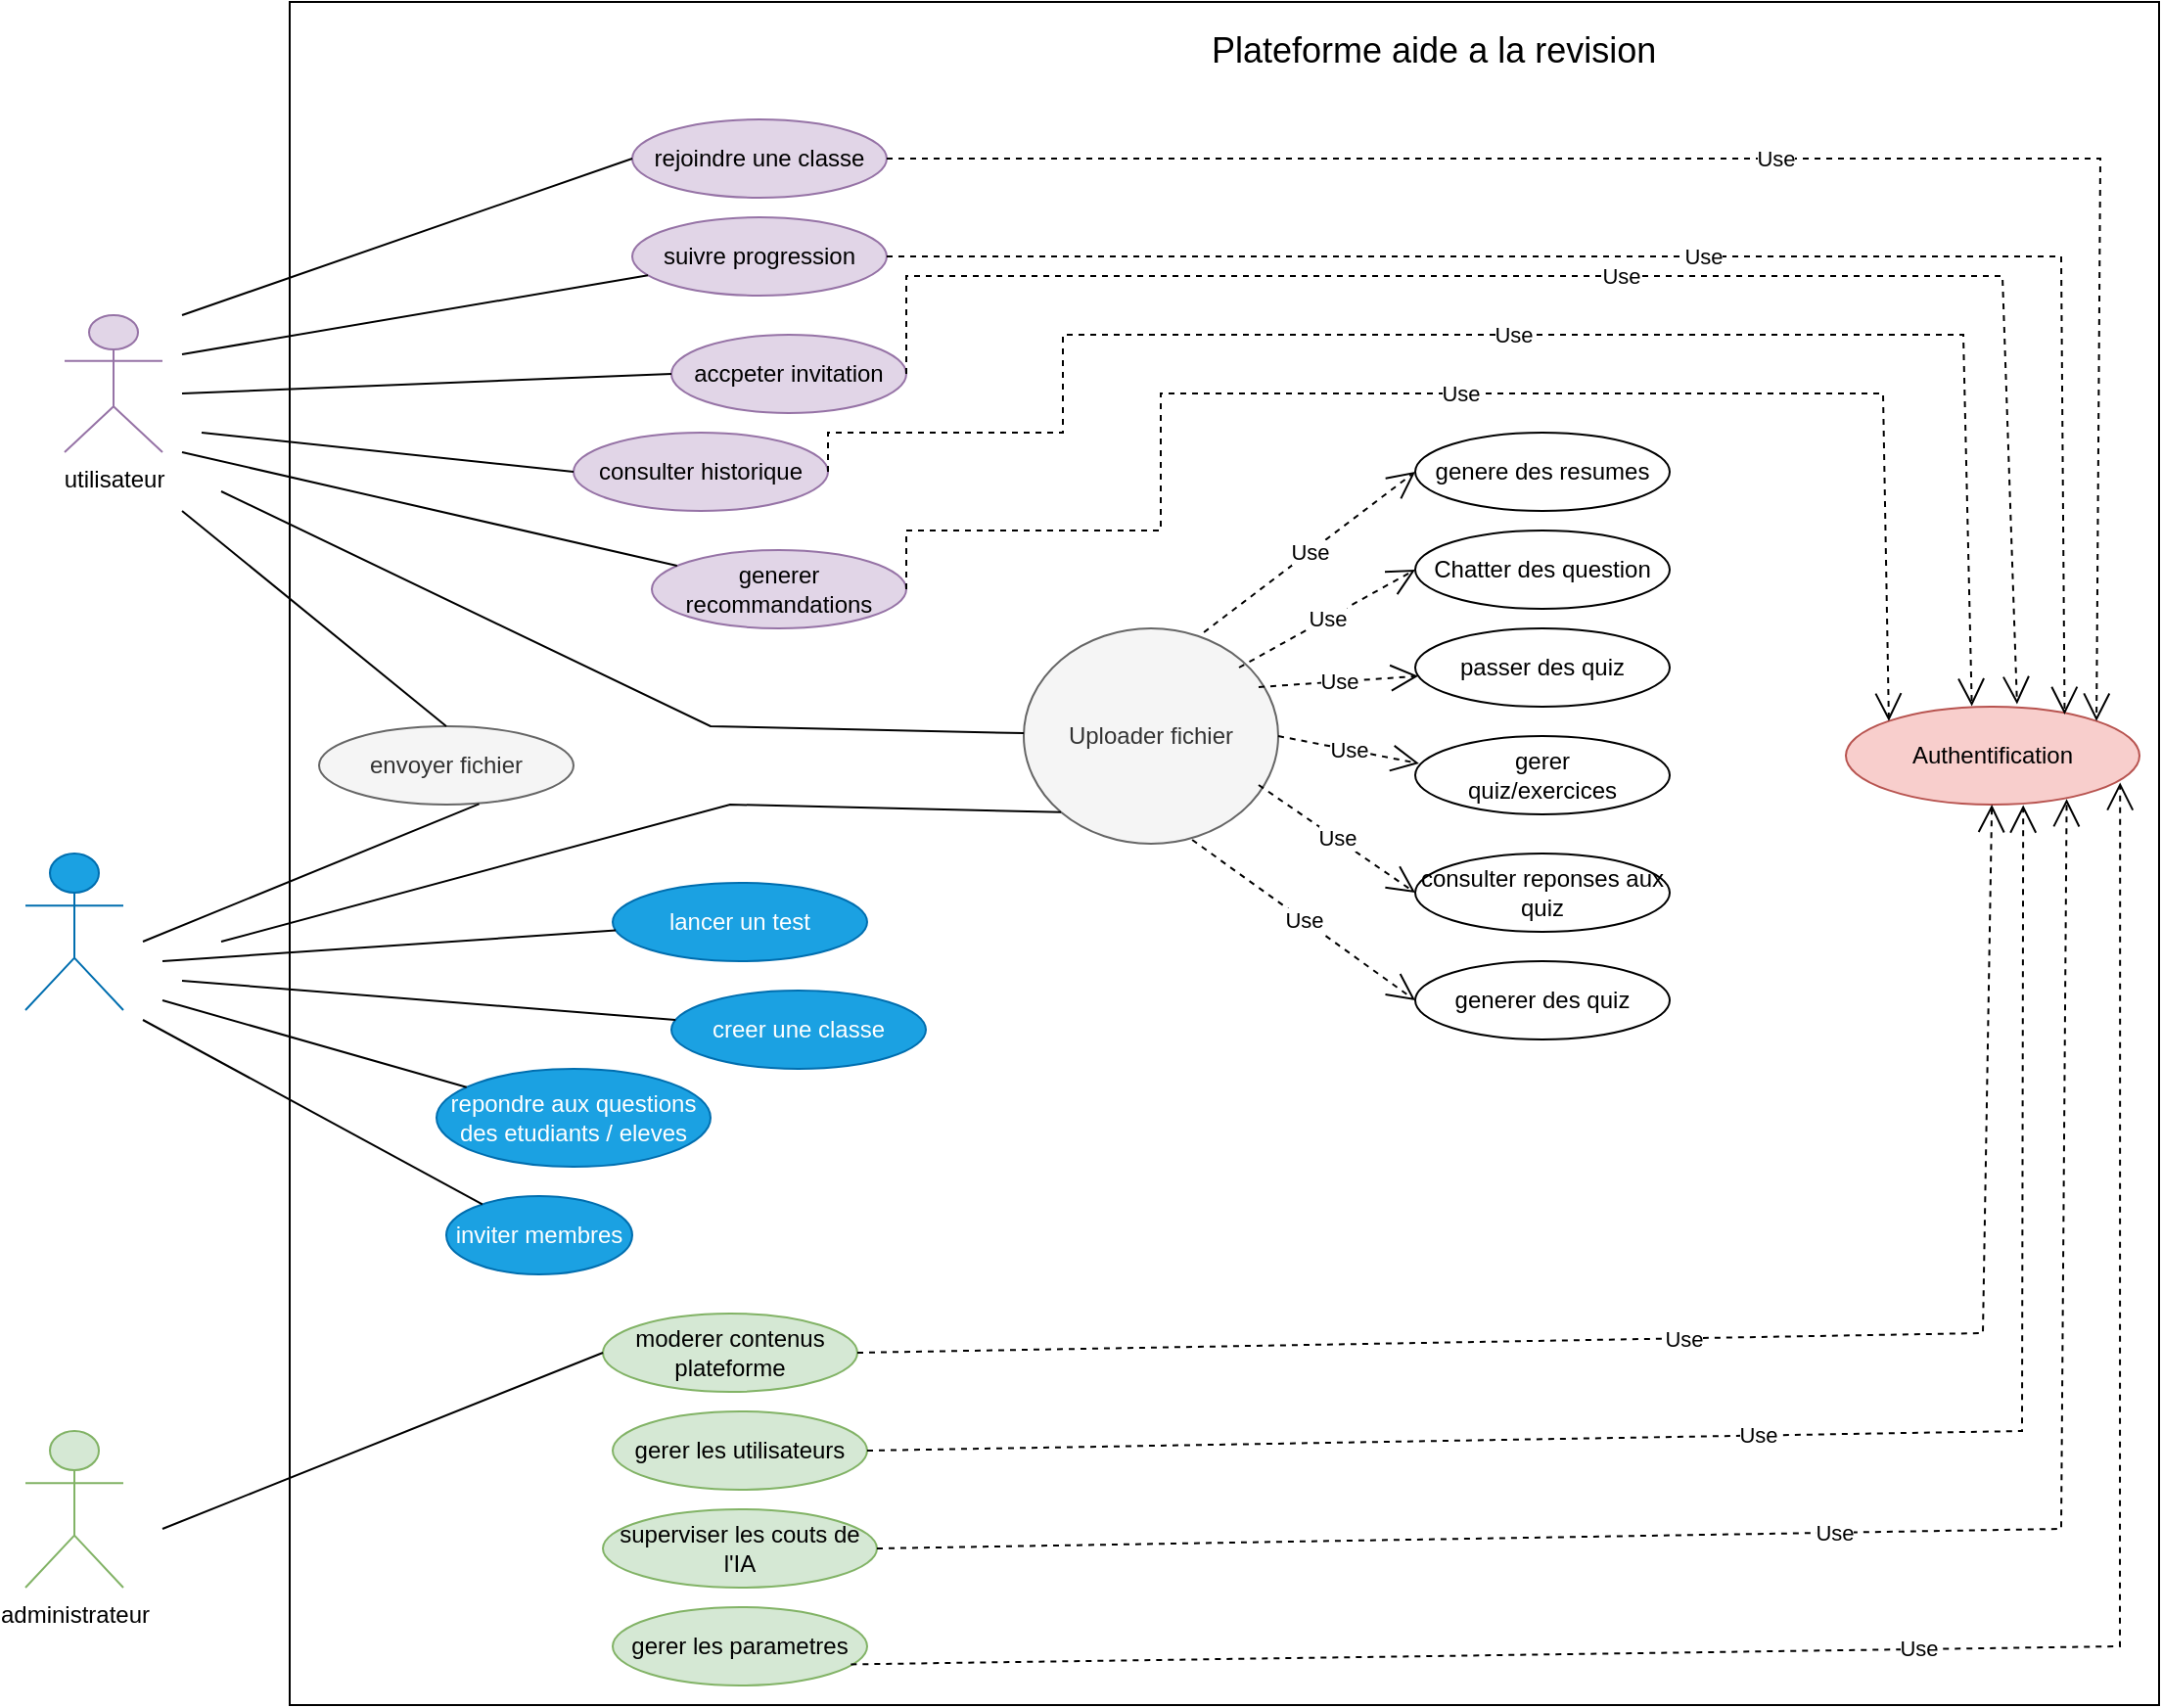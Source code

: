 <mxfile version="20.8.16" type="device" pages="6"><diagram name="DCU Global" id="5hFLlb7eQrP70SNBF3_9"><mxGraphModel dx="1698" dy="1632" grid="1" gridSize="10" guides="1" tooltips="1" connect="1" arrows="1" fold="1" page="1" pageScale="1" pageWidth="1100" pageHeight="850" math="0" shadow="0"><root><mxCell id="0"/><mxCell id="1" parent="0"/><mxCell id="aoXIZtY6_of7RpVod3XN-1" value="utilisateur&lt;br&gt;" style="shape=umlActor;verticalLabelPosition=bottom;verticalAlign=top;html=1;fillColor=#e1d5e7;strokeColor=#9673a6;" parent="1" vertex="1"><mxGeometry x="70" y="-10" width="50" height="70" as="geometry"/></mxCell><mxCell id="aoXIZtY6_of7RpVod3XN-2" value="enseignant&lt;br&gt;" style="shape=umlActor;verticalLabelPosition=bottom;verticalAlign=top;html=1;fillColor=#1ba1e2;fontColor=#ffffff;strokeColor=#006EAF;" parent="1" vertex="1"><mxGeometry x="50" y="265" width="50" height="80" as="geometry"/></mxCell><mxCell id="aoXIZtY6_of7RpVod3XN-4" value="administrateur&lt;br&gt;" style="shape=umlActor;verticalLabelPosition=bottom;verticalAlign=top;html=1;fillColor=#d5e8d4;strokeColor=#82b366;" parent="1" vertex="1"><mxGeometry x="50" y="560" width="50" height="80" as="geometry"/></mxCell><mxCell id="aoXIZtY6_of7RpVod3XN-8" value="" style="rounded=0;whiteSpace=wrap;html=1;" parent="1" vertex="1"><mxGeometry x="185" y="-170" width="955" height="870" as="geometry"/></mxCell><mxCell id="CQk0CT1PNIphbWWuWPBl-5" value="Uploader fichier" style="ellipse;whiteSpace=wrap;html=1;fillColor=#f5f5f5;fontColor=#333333;strokeColor=#666666;" parent="1" vertex="1"><mxGeometry x="560" y="150" width="130" height="110" as="geometry"/></mxCell><mxCell id="CQk0CT1PNIphbWWuWPBl-6" value="Chatter des question" style="ellipse;whiteSpace=wrap;html=1;" parent="1" vertex="1"><mxGeometry x="760" y="100" width="130" height="40" as="geometry"/></mxCell><mxCell id="CQk0CT1PNIphbWWuWPBl-7" value="generer des quiz" style="ellipse;whiteSpace=wrap;html=1;" parent="1" vertex="1"><mxGeometry x="760" y="320" width="130" height="40" as="geometry"/></mxCell><mxCell id="CQk0CT1PNIphbWWuWPBl-8" value="genere des resumes" style="ellipse;whiteSpace=wrap;html=1;" parent="1" vertex="1"><mxGeometry x="760" y="50" width="130" height="40" as="geometry"/></mxCell><mxCell id="CQk0CT1PNIphbWWuWPBl-11" value="consulter reponses aux quiz" style="ellipse;whiteSpace=wrap;html=1;" parent="1" vertex="1"><mxGeometry x="760" y="265" width="130" height="40" as="geometry"/></mxCell><mxCell id="CQk0CT1PNIphbWWuWPBl-12" value="passer des quiz" style="ellipse;whiteSpace=wrap;html=1;" parent="1" vertex="1"><mxGeometry x="760" y="150" width="130" height="40" as="geometry"/></mxCell><mxCell id="CQk0CT1PNIphbWWuWPBl-16" value="consulter historique" style="ellipse;whiteSpace=wrap;html=1;fillColor=#e1d5e7;strokeColor=#9673a6;" parent="1" vertex="1"><mxGeometry x="330" y="50" width="130" height="40" as="geometry"/></mxCell><mxCell id="CQk0CT1PNIphbWWuWPBl-17" value="accpeter invitation" style="ellipse;whiteSpace=wrap;html=1;fillColor=#e1d5e7;strokeColor=#9673a6;" parent="1" vertex="1"><mxGeometry x="380" width="120" height="40" as="geometry"/></mxCell><mxCell id="CQk0CT1PNIphbWWuWPBl-19" value="generer recommandations" style="ellipse;whiteSpace=wrap;html=1;fillColor=#e1d5e7;strokeColor=#9673a6;" parent="1" vertex="1"><mxGeometry x="370" y="110" width="130" height="40" as="geometry"/></mxCell><mxCell id="CQk0CT1PNIphbWWuWPBl-20" value="repondre aux questions des etudiants / eleves" style="ellipse;whiteSpace=wrap;html=1;fillColor=#1ba1e2;fontColor=#ffffff;strokeColor=#006EAF;" parent="1" vertex="1"><mxGeometry x="260" y="375" width="140" height="50" as="geometry"/></mxCell><mxCell id="CQk0CT1PNIphbWWuWPBl-21" value="creer une classe" style="ellipse;whiteSpace=wrap;html=1;fillColor=#1ba1e2;fontColor=#ffffff;strokeColor=#006EAF;" parent="1" vertex="1"><mxGeometry x="380" y="335" width="130" height="40" as="geometry"/></mxCell><mxCell id="CQk0CT1PNIphbWWuWPBl-22" value="lancer un test" style="ellipse;whiteSpace=wrap;html=1;fillColor=#1ba1e2;fontColor=#ffffff;strokeColor=#006EAF;" parent="1" vertex="1"><mxGeometry x="350" y="280" width="130" height="40" as="geometry"/></mxCell><mxCell id="CQk0CT1PNIphbWWuWPBl-23" value="gerer les utilisateurs" style="ellipse;whiteSpace=wrap;html=1;fillColor=#d5e8d4;strokeColor=#82b366;" parent="1" vertex="1"><mxGeometry x="350" y="550" width="130" height="40" as="geometry"/></mxCell><mxCell id="CQk0CT1PNIphbWWuWPBl-24" value="superviser les couts de l'IA" style="ellipse;whiteSpace=wrap;html=1;fillColor=#d5e8d4;strokeColor=#82b366;" parent="1" vertex="1"><mxGeometry x="345" y="600" width="140" height="40" as="geometry"/></mxCell><mxCell id="CQk0CT1PNIphbWWuWPBl-25" value="moderer contenus plateforme" style="ellipse;whiteSpace=wrap;html=1;fillColor=#d5e8d4;strokeColor=#82b366;" parent="1" vertex="1"><mxGeometry x="345" y="500" width="130" height="40" as="geometry"/></mxCell><mxCell id="CQk0CT1PNIphbWWuWPBl-26" value="gerer les parametres" style="ellipse;whiteSpace=wrap;html=1;fillColor=#d5e8d4;strokeColor=#82b366;" parent="1" vertex="1"><mxGeometry x="350" y="650" width="130" height="40" as="geometry"/></mxCell><mxCell id="CQk0CT1PNIphbWWuWPBl-88" style="edgeStyle=orthogonalEdgeStyle;rounded=0;orthogonalLoop=1;jettySize=auto;html=1;exitX=0.5;exitY=1;exitDx=0;exitDy=0;" parent="1" source="CQk0CT1PNIphbWWuWPBl-22" target="CQk0CT1PNIphbWWuWPBl-22" edge="1"><mxGeometry relative="1" as="geometry"/></mxCell><mxCell id="Z1RMpctIA3qjbPqgAcJA-1" value="&lt;font style=&quot;font-size: 18px;&quot;&gt;Plateforme aide a la revision&lt;/font&gt;" style="text;strokeColor=none;fillColor=none;align=left;verticalAlign=middle;spacingLeft=4;spacingRight=4;overflow=hidden;points=[[0,0.5],[1,0.5]];portConstraint=eastwest;rotatable=0;whiteSpace=wrap;html=1;" parent="1" vertex="1"><mxGeometry x="650" y="-160" width="250" height="30" as="geometry"/></mxCell><mxCell id="hAyZgdsE8o86BBuXwNoM-1" value="envoyer fichier" style="ellipse;whiteSpace=wrap;html=1;fillColor=#f5f5f5;fontColor=#333333;strokeColor=#666666;" parent="1" vertex="1"><mxGeometry x="200" y="200" width="130" height="40" as="geometry"/></mxCell><mxCell id="fnhqSNyt-Q7RREJtkuhm-2" value="gerer &lt;br&gt;quiz/exercices" style="ellipse;whiteSpace=wrap;html=1;" parent="1" vertex="1"><mxGeometry x="760" y="205" width="130" height="40" as="geometry"/></mxCell><mxCell id="Whyjjvb3tLIECwKy1Jzu-1" value="Authentification" style="ellipse;whiteSpace=wrap;html=1;fillColor=#f8cecc;strokeColor=#b85450;" parent="1" vertex="1"><mxGeometry x="980" y="190" width="150" height="50" as="geometry"/></mxCell><mxCell id="Whyjjvb3tLIECwKy1Jzu-8" value="inviter membres" style="ellipse;whiteSpace=wrap;html=1;fillColor=#1ba1e2;fontColor=#ffffff;strokeColor=#006EAF;" parent="1" vertex="1"><mxGeometry x="265" y="440" width="95" height="40" as="geometry"/></mxCell><mxCell id="CQk0CT1PNIphbWWuWPBl-15" value="suivre progression" style="ellipse;whiteSpace=wrap;html=1;fillColor=#e1d5e7;strokeColor=#9673a6;" parent="1" vertex="1"><mxGeometry x="360" y="-60" width="130" height="40" as="geometry"/></mxCell><mxCell id="qYHvfGwyEFmOSDO5BshN-4" value="" style="endArrow=none;html=1;rounded=0;entryX=0;entryY=0.5;entryDx=0;entryDy=0;" edge="1" parent="1" target="CQk0CT1PNIphbWWuWPBl-17"><mxGeometry relative="1" as="geometry"><mxPoint x="130" y="30" as="sourcePoint"/><mxPoint x="520" y="320" as="targetPoint"/></mxGeometry></mxCell><mxCell id="qYHvfGwyEFmOSDO5BshN-5" value="" style="endArrow=none;html=1;rounded=0;" edge="1" parent="1" target="CQk0CT1PNIphbWWuWPBl-15"><mxGeometry relative="1" as="geometry"><mxPoint x="130" y="10" as="sourcePoint"/><mxPoint x="260.0" y="70.0" as="targetPoint"/></mxGeometry></mxCell><mxCell id="qYHvfGwyEFmOSDO5BshN-6" value="" style="endArrow=none;html=1;rounded=0;entryX=0;entryY=0.5;entryDx=0;entryDy=0;" edge="1" parent="1" target="CQk0CT1PNIphbWWuWPBl-16"><mxGeometry relative="1" as="geometry"><mxPoint x="140" y="50" as="sourcePoint"/><mxPoint x="260.0" y="70.0" as="targetPoint"/><Array as="points"/></mxGeometry></mxCell><mxCell id="qYHvfGwyEFmOSDO5BshN-7" value="" style="endArrow=none;html=1;rounded=0;" edge="1" parent="1" target="CQk0CT1PNIphbWWuWPBl-19"><mxGeometry relative="1" as="geometry"><mxPoint x="130" y="60" as="sourcePoint"/><mxPoint x="390" y="140.0" as="targetPoint"/><Array as="points"/></mxGeometry></mxCell><mxCell id="qYHvfGwyEFmOSDO5BshN-9" value="" style="endArrow=none;html=1;rounded=0;" edge="1" parent="1" target="CQk0CT1PNIphbWWuWPBl-5"><mxGeometry relative="1" as="geometry"><mxPoint x="150" y="80.0" as="sourcePoint"/><mxPoint x="404.936" y="112.355" as="targetPoint"/><Array as="points"><mxPoint x="400" y="200"/></Array></mxGeometry></mxCell><mxCell id="qYHvfGwyEFmOSDO5BshN-10" value="" style="endArrow=none;html=1;rounded=0;entryX=0.5;entryY=0;entryDx=0;entryDy=0;" edge="1" parent="1" target="hAyZgdsE8o86BBuXwNoM-1"><mxGeometry relative="1" as="geometry"><mxPoint x="130" y="90" as="sourcePoint"/><mxPoint x="336.888" y="161.04" as="targetPoint"/><Array as="points"/></mxGeometry></mxCell><mxCell id="qYHvfGwyEFmOSDO5BshN-11" value="" style="endArrow=none;html=1;rounded=0;exitX=0.629;exitY=0.993;exitDx=0;exitDy=0;exitPerimeter=0;" edge="1" parent="1" source="hAyZgdsE8o86BBuXwNoM-1"><mxGeometry relative="1" as="geometry"><mxPoint x="140" y="100.0" as="sourcePoint"/><mxPoint x="110" y="310" as="targetPoint"/><Array as="points"/></mxGeometry></mxCell><mxCell id="qYHvfGwyEFmOSDO5BshN-12" value="" style="endArrow=none;html=1;rounded=0;" edge="1" parent="1" source="CQk0CT1PNIphbWWuWPBl-22"><mxGeometry relative="1" as="geometry"><mxPoint x="291.77" y="249.72" as="sourcePoint"/><mxPoint x="120" y="320.0" as="targetPoint"/><Array as="points"/></mxGeometry></mxCell><mxCell id="qYHvfGwyEFmOSDO5BshN-13" value="" style="endArrow=none;html=1;rounded=0;" edge="1" parent="1" source="CQk0CT1PNIphbWWuWPBl-21"><mxGeometry relative="1" as="geometry"><mxPoint x="384.936" y="297.645" as="sourcePoint"/><mxPoint x="130" y="330.0" as="targetPoint"/><Array as="points"/></mxGeometry></mxCell><mxCell id="qYHvfGwyEFmOSDO5BshN-14" value="" style="endArrow=none;html=1;rounded=0;" edge="1" parent="1" source="CQk0CT1PNIphbWWuWPBl-20"><mxGeometry relative="1" as="geometry"><mxPoint x="384.936" y="297.645" as="sourcePoint"/><mxPoint x="120" y="340" as="targetPoint"/><Array as="points"/></mxGeometry></mxCell><mxCell id="qYHvfGwyEFmOSDO5BshN-15" value="" style="endArrow=none;html=1;rounded=0;" edge="1" parent="1" source="Whyjjvb3tLIECwKy1Jzu-8"><mxGeometry relative="1" as="geometry"><mxPoint x="394.936" y="307.645" as="sourcePoint"/><mxPoint x="110" y="350" as="targetPoint"/><Array as="points"/></mxGeometry></mxCell><mxCell id="qYHvfGwyEFmOSDO5BshN-16" value="" style="endArrow=none;html=1;rounded=0;exitX=0;exitY=1;exitDx=0;exitDy=0;" edge="1" parent="1" source="CQk0CT1PNIphbWWuWPBl-5"><mxGeometry relative="1" as="geometry"><mxPoint x="390.324" y="321.994" as="sourcePoint"/><mxPoint x="150" y="310" as="targetPoint"/><Array as="points"><mxPoint x="410" y="240"/></Array></mxGeometry></mxCell><mxCell id="qYHvfGwyEFmOSDO5BshN-18" value="" style="endArrow=none;html=1;rounded=0;exitX=0;exitY=0.5;exitDx=0;exitDy=0;" edge="1" parent="1" source="CQk0CT1PNIphbWWuWPBl-25"><mxGeometry relative="1" as="geometry"><mxPoint x="268.016" y="712.862" as="sourcePoint"/><mxPoint x="120" y="610.0" as="targetPoint"/><Array as="points"/></mxGeometry></mxCell><mxCell id="qYHvfGwyEFmOSDO5BshN-19" value="rejoindre une classe" style="ellipse;whiteSpace=wrap;html=1;fillColor=#e1d5e7;strokeColor=#9673a6;" vertex="1" parent="1"><mxGeometry x="360" y="-110" width="130" height="40" as="geometry"/></mxCell><mxCell id="qYHvfGwyEFmOSDO5BshN-20" value="" style="endArrow=none;html=1;rounded=0;entryX=0;entryY=0.5;entryDx=0;entryDy=0;" edge="1" parent="1" target="qYHvfGwyEFmOSDO5BshN-19"><mxGeometry relative="1" as="geometry"><mxPoint x="130" y="-10" as="sourcePoint"/><mxPoint x="377.72" y="-20.546" as="targetPoint"/></mxGeometry></mxCell><mxCell id="qYHvfGwyEFmOSDO5BshN-24" value="Use" style="endArrow=open;endSize=12;dashed=1;html=1;rounded=0;entryX=0;entryY=0.5;entryDx=0;entryDy=0;exitX=0.708;exitY=0.018;exitDx=0;exitDy=0;exitPerimeter=0;" edge="1" parent="1" source="CQk0CT1PNIphbWWuWPBl-5" target="CQk0CT1PNIphbWWuWPBl-8"><mxGeometry width="160" relative="1" as="geometry"><mxPoint x="580" y="230" as="sourcePoint"/><mxPoint x="740" y="230" as="targetPoint"/></mxGeometry></mxCell><mxCell id="qYHvfGwyEFmOSDO5BshN-25" value="Use" style="endArrow=open;endSize=12;dashed=1;html=1;rounded=0;entryX=0;entryY=0.5;entryDx=0;entryDy=0;" edge="1" parent="1" target="CQk0CT1PNIphbWWuWPBl-6"><mxGeometry width="160" relative="1" as="geometry"><mxPoint x="670" y="170" as="sourcePoint"/><mxPoint x="770" y="80" as="targetPoint"/></mxGeometry></mxCell><mxCell id="qYHvfGwyEFmOSDO5BshN-26" value="Use" style="endArrow=open;endSize=12;dashed=1;html=1;rounded=0;" edge="1" parent="1" target="CQk0CT1PNIphbWWuWPBl-12"><mxGeometry width="160" relative="1" as="geometry"><mxPoint x="680" y="180" as="sourcePoint"/><mxPoint x="770" y="130" as="targetPoint"/></mxGeometry></mxCell><mxCell id="qYHvfGwyEFmOSDO5BshN-27" value="Use" style="endArrow=open;endSize=12;dashed=1;html=1;rounded=0;entryX=0.015;entryY=0.35;entryDx=0;entryDy=0;entryPerimeter=0;exitX=1;exitY=0.5;exitDx=0;exitDy=0;" edge="1" parent="1" source="CQk0CT1PNIphbWWuWPBl-5" target="fnhqSNyt-Q7RREJtkuhm-2"><mxGeometry width="160" relative="1" as="geometry"><mxPoint x="690" y="190" as="sourcePoint"/><mxPoint x="771.574" y="184.374" as="targetPoint"/></mxGeometry></mxCell><mxCell id="qYHvfGwyEFmOSDO5BshN-28" value="Use" style="endArrow=open;endSize=12;dashed=1;html=1;rounded=0;entryX=0;entryY=0.5;entryDx=0;entryDy=0;" edge="1" parent="1" target="CQk0CT1PNIphbWWuWPBl-11"><mxGeometry width="160" relative="1" as="geometry"><mxPoint x="680" y="230" as="sourcePoint"/><mxPoint x="771.95" y="229" as="targetPoint"/></mxGeometry></mxCell><mxCell id="qYHvfGwyEFmOSDO5BshN-29" value="Use" style="endArrow=open;endSize=12;dashed=1;html=1;rounded=0;entryX=0;entryY=0.5;entryDx=0;entryDy=0;exitX=0.662;exitY=0.982;exitDx=0;exitDy=0;exitPerimeter=0;" edge="1" parent="1" source="CQk0CT1PNIphbWWuWPBl-5" target="CQk0CT1PNIphbWWuWPBl-7"><mxGeometry width="160" relative="1" as="geometry"><mxPoint x="690" y="240" as="sourcePoint"/><mxPoint x="770" y="295" as="targetPoint"/></mxGeometry></mxCell><mxCell id="qYHvfGwyEFmOSDO5BshN-33" value="Use" style="endArrow=open;endSize=12;dashed=1;html=1;rounded=0;exitX=1;exitY=0.5;exitDx=0;exitDy=0;entryX=0;entryY=0;entryDx=0;entryDy=0;" edge="1" parent="1" source="CQk0CT1PNIphbWWuWPBl-19" target="Whyjjvb3tLIECwKy1Jzu-1"><mxGeometry width="160" relative="1" as="geometry"><mxPoint x="660" y="100" as="sourcePoint"/><mxPoint x="1000" y="190" as="targetPoint"/><Array as="points"><mxPoint x="500" y="100"/><mxPoint x="550" y="100"/><mxPoint x="630" y="100"/><mxPoint x="630" y="70"/><mxPoint x="630" y="30"/><mxPoint x="690" y="30"/><mxPoint x="760" y="30"/><mxPoint x="840" y="30"/><mxPoint x="999" y="30"/></Array></mxGeometry></mxCell><mxCell id="qYHvfGwyEFmOSDO5BshN-34" value="Use" style="endArrow=open;endSize=12;dashed=1;html=1;rounded=0;entryX=0.429;entryY=-0.005;entryDx=0;entryDy=0;exitX=1;exitY=0.5;exitDx=0;exitDy=0;entryPerimeter=0;" edge="1" parent="1" source="CQk0CT1PNIphbWWuWPBl-16" target="Whyjjvb3tLIECwKy1Jzu-1"><mxGeometry width="160" relative="1" as="geometry"><mxPoint x="450" y="80" as="sourcePoint"/><mxPoint x="820" y="100" as="targetPoint"/><Array as="points"><mxPoint x="460" y="50"/><mxPoint x="580" y="50"/><mxPoint x="580" y="20"/><mxPoint x="580"/><mxPoint x="730"/><mxPoint x="880"/><mxPoint x="1040"/></Array></mxGeometry></mxCell><mxCell id="qYHvfGwyEFmOSDO5BshN-35" value="Use" style="endArrow=open;endSize=12;dashed=1;html=1;rounded=0;exitX=1;exitY=0.5;exitDx=0;exitDy=0;entryX=0.583;entryY=-0.026;entryDx=0;entryDy=0;entryPerimeter=0;" edge="1" parent="1" source="CQk0CT1PNIphbWWuWPBl-17" target="Whyjjvb3tLIECwKy1Jzu-1"><mxGeometry width="160" relative="1" as="geometry"><mxPoint x="660" y="100" as="sourcePoint"/><mxPoint x="1060" y="180" as="targetPoint"/><Array as="points"><mxPoint x="500" y="-10"/><mxPoint x="500" y="-30"/><mxPoint x="650" y="-30"/><mxPoint x="1060" y="-30"/></Array></mxGeometry></mxCell><mxCell id="qYHvfGwyEFmOSDO5BshN-36" value="Use" style="endArrow=open;endSize=12;dashed=1;html=1;rounded=0;exitX=1;exitY=0.5;exitDx=0;exitDy=0;entryX=0.745;entryY=0.079;entryDx=0;entryDy=0;entryPerimeter=0;" edge="1" parent="1" source="CQk0CT1PNIphbWWuWPBl-15" target="Whyjjvb3tLIECwKy1Jzu-1"><mxGeometry width="160" relative="1" as="geometry"><mxPoint x="660" y="100" as="sourcePoint"/><mxPoint x="820" y="100" as="targetPoint"/><Array as="points"><mxPoint x="1090" y="-40"/></Array></mxGeometry></mxCell><mxCell id="qYHvfGwyEFmOSDO5BshN-37" value="Use" style="endArrow=open;endSize=12;dashed=1;html=1;rounded=0;exitX=1;exitY=0.5;exitDx=0;exitDy=0;entryX=1;entryY=0;entryDx=0;entryDy=0;" edge="1" parent="1" source="qYHvfGwyEFmOSDO5BshN-19" target="Whyjjvb3tLIECwKy1Jzu-1"><mxGeometry width="160" relative="1" as="geometry"><mxPoint x="660" y="100" as="sourcePoint"/><mxPoint x="820" y="100" as="targetPoint"/><Array as="points"><mxPoint x="1110" y="-90"/></Array></mxGeometry></mxCell><mxCell id="qYHvfGwyEFmOSDO5BshN-38" value="Use" style="endArrow=open;endSize=12;dashed=1;html=1;rounded=0;exitX=0.936;exitY=0.73;exitDx=0;exitDy=0;exitPerimeter=0;entryX=0.934;entryY=0.774;entryDx=0;entryDy=0;entryPerimeter=0;" edge="1" parent="1" source="CQk0CT1PNIphbWWuWPBl-26" target="Whyjjvb3tLIECwKy1Jzu-1"><mxGeometry width="160" relative="1" as="geometry"><mxPoint x="660" y="520" as="sourcePoint"/><mxPoint x="820" y="520" as="targetPoint"/><Array as="points"><mxPoint x="1120" y="670"/></Array></mxGeometry></mxCell><mxCell id="qYHvfGwyEFmOSDO5BshN-39" value="Use" style="endArrow=open;endSize=12;dashed=1;html=1;rounded=0;exitX=1;exitY=0.5;exitDx=0;exitDy=0;entryX=0.752;entryY=0.942;entryDx=0;entryDy=0;entryPerimeter=0;" edge="1" parent="1" source="CQk0CT1PNIphbWWuWPBl-24" target="Whyjjvb3tLIECwKy1Jzu-1"><mxGeometry width="160" relative="1" as="geometry"><mxPoint x="660" y="440" as="sourcePoint"/><mxPoint x="820" y="440" as="targetPoint"/><Array as="points"><mxPoint x="1090" y="610"/></Array></mxGeometry></mxCell><mxCell id="qYHvfGwyEFmOSDO5BshN-40" value="Use" style="endArrow=open;endSize=12;dashed=1;html=1;rounded=0;exitX=1;exitY=0.5;exitDx=0;exitDy=0;entryX=0.604;entryY=1.005;entryDx=0;entryDy=0;entryPerimeter=0;" edge="1" parent="1" source="CQk0CT1PNIphbWWuWPBl-23" target="Whyjjvb3tLIECwKy1Jzu-1"><mxGeometry width="160" relative="1" as="geometry"><mxPoint x="660" y="440" as="sourcePoint"/><mxPoint x="820" y="440" as="targetPoint"/><Array as="points"><mxPoint x="1070" y="560"/></Array></mxGeometry></mxCell><mxCell id="qYHvfGwyEFmOSDO5BshN-41" value="Use" style="endArrow=open;endSize=12;dashed=1;html=1;rounded=0;exitX=1;exitY=0.5;exitDx=0;exitDy=0;" edge="1" parent="1" source="CQk0CT1PNIphbWWuWPBl-25" target="Whyjjvb3tLIECwKy1Jzu-1"><mxGeometry width="160" relative="1" as="geometry"><mxPoint x="660" y="330" as="sourcePoint"/><mxPoint x="820" y="330" as="targetPoint"/><Array as="points"><mxPoint x="1050" y="510"/></Array></mxGeometry></mxCell></root></mxGraphModel></diagram><diagram id="ccg1GK6oK-0EgTFnYS_n" name="Page-2"><mxGraphModel dx="1104" dy="1358" grid="1" gridSize="10" guides="1" tooltips="1" connect="1" arrows="1" fold="1" page="1" pageScale="1" pageWidth="1100" pageHeight="850" math="0" shadow="0"><root><mxCell id="0"/><mxCell id="1" parent="0"/><mxCell id="lKKjCpA--eM0EzXFfewH-1" value="utilisateur&lt;br&gt;" style="shape=umlActor;verticalLabelPosition=bottom;verticalAlign=top;html=1;" parent="1" vertex="1"><mxGeometry x="40" y="165" width="70" height="130" as="geometry"/></mxCell><mxCell id="VjbuqMP_WQc4mwNIwb1H-1" value="" style="rounded=0;whiteSpace=wrap;html=1;" parent="1" vertex="1"><mxGeometry x="160" y="-70" width="750" height="630" as="geometry"/></mxCell><mxCell id="q1UyFIvbE7W94sjP-f3N-1" value="&lt;font style=&quot;font-size: 14px;&quot;&gt;authentification&lt;/font&gt;" style="ellipse;whiteSpace=wrap;html=1;" parent="1" vertex="1"><mxGeometry x="380" y="-20" width="170" height="60" as="geometry"/></mxCell><mxCell id="JL_MDzmwWkQJo2GgKEtQ-1" value="&lt;font style=&quot;font-size: 18px;&quot;&gt;Plateforme aide a la revision&lt;/font&gt;" style="text;strokeColor=none;fillColor=none;align=left;verticalAlign=middle;spacingLeft=4;spacingRight=4;overflow=hidden;points=[[0,0.5],[1,0.5]];portConstraint=eastwest;rotatable=0;whiteSpace=wrap;html=1;" parent="1" vertex="1"><mxGeometry x="460" y="-68" width="250" height="30" as="geometry"/></mxCell><mxCell id="0ZAlN9CD2t8ZOSnQ0_fZ-1" value="&lt;font style=&quot;font-size: 14px;&quot;&gt;inscription&lt;/font&gt;" style="ellipse;whiteSpace=wrap;html=1;" parent="1" vertex="1"><mxGeometry x="720" y="70" width="170" height="60" as="geometry"/></mxCell><mxCell id="0ZAlN9CD2t8ZOSnQ0_fZ-2" value="&lt;font style=&quot;font-size: 14px;&quot;&gt;uploader fichier&lt;/font&gt;" style="ellipse;whiteSpace=wrap;html=1;" parent="1" vertex="1"><mxGeometry x="260" y="70" width="170" height="60" as="geometry"/></mxCell><mxCell id="0ZAlN9CD2t8ZOSnQ0_fZ-3" value="&lt;font style=&quot;font-size: 14px;&quot;&gt;connexion&lt;/font&gt;" style="ellipse;whiteSpace=wrap;html=1;" parent="1" vertex="1"><mxGeometry x="720" y="-38" width="170" height="60" as="geometry"/></mxCell><mxCell id="b4DU-95IgVLfs6Lqyacc-1" value="&lt;font style=&quot;font-size: 14px;&quot;&gt;chatter des questions&lt;/font&gt;" style="ellipse;whiteSpace=wrap;html=1;" parent="1" vertex="1"><mxGeometry x="240" y="200" width="160" height="60" as="geometry"/></mxCell><mxCell id="b4DU-95IgVLfs6Lqyacc-2" value="&lt;font style=&quot;font-size: 14px;&quot;&gt;generer les quiz&lt;/font&gt;" style="ellipse;whiteSpace=wrap;html=1;" parent="1" vertex="1"><mxGeometry x="450" y="200" width="170" height="60" as="geometry"/></mxCell><mxCell id="D7yuQz354GVmqv7-n7lQ-2" value="&lt;font style=&quot;font-size: 14px;&quot;&gt;generer recommandations&lt;/font&gt;" style="ellipse;whiteSpace=wrap;html=1;" parent="1" vertex="1"><mxGeometry x="680" y="320" width="170" height="60" as="geometry"/></mxCell><mxCell id="7AK4zgevt_Xqw_4YeWnG-1" value="&lt;font style=&quot;font-size: 14px;&quot;&gt;suivre progression&lt;/font&gt;" style="ellipse;whiteSpace=wrap;html=1;" parent="1" vertex="1"><mxGeometry x="420" y="430" width="170" height="60" as="geometry"/></mxCell><mxCell id="rB8xCpPacG0tdblO6wLD-1" value="&lt;font style=&quot;font-size: 14px;&quot;&gt;consulter reponses aux quiz&lt;/font&gt;" style="ellipse;whiteSpace=wrap;html=1;" parent="1" vertex="1"><mxGeometry x="190" y="470" width="170" height="60" as="geometry"/></mxCell><mxCell id="rB8xCpPacG0tdblO6wLD-2" value="&lt;font style=&quot;font-size: 14px;&quot;&gt;passer quiz&lt;/font&gt;" style="ellipse;whiteSpace=wrap;html=1;" parent="1" vertex="1"><mxGeometry x="240" y="340" width="170" height="60" as="geometry"/></mxCell><mxCell id="Bbm4cAPPqPje8yvos-X--3" value="Extends" style="endArrow=block;endSize=16;endFill=0;html=1;rounded=0;fontSize=14;" parent="1" source="q1UyFIvbE7W94sjP-f3N-1" target="0ZAlN9CD2t8ZOSnQ0_fZ-3" edge="1"><mxGeometry x="-0.089" y="1" width="160" relative="1" as="geometry"><mxPoint x="430" y="250" as="sourcePoint"/><mxPoint x="590" y="250" as="targetPoint"/><mxPoint y="1" as="offset"/></mxGeometry></mxCell><mxCell id="Bbm4cAPPqPje8yvos-X--4" value="Extends" style="endArrow=block;endSize=16;endFill=0;html=1;rounded=0;fontSize=14;entryX=0;entryY=0;entryDx=0;entryDy=0;" parent="1" source="q1UyFIvbE7W94sjP-f3N-1" target="0ZAlN9CD2t8ZOSnQ0_fZ-1" edge="1"><mxGeometry x="-0.089" y="1" width="160" relative="1" as="geometry"><mxPoint x="598.464" y="24.322" as="sourcePoint"/><mxPoint x="711.689" y="15.951" as="targetPoint"/><mxPoint y="1" as="offset"/></mxGeometry></mxCell><mxCell id="Bbm4cAPPqPje8yvos-X--5" value="Extends" style="endArrow=block;endSize=16;endFill=0;html=1;rounded=0;fontSize=14;exitX=0.32;exitY=0.969;exitDx=0;exitDy=0;exitPerimeter=0;" parent="1" source="0ZAlN9CD2t8ZOSnQ0_fZ-2" target="b4DU-95IgVLfs6Lqyacc-1" edge="1"><mxGeometry x="-0.089" y="1" width="160" relative="1" as="geometry"><mxPoint x="587.179" y="45.844" as="sourcePoint"/><mxPoint x="734.577" y="78.9" as="targetPoint"/><mxPoint y="1" as="offset"/></mxGeometry></mxCell><mxCell id="Bbm4cAPPqPje8yvos-X--6" value="Extends" style="endArrow=block;endSize=16;endFill=0;html=1;rounded=0;fontSize=14;exitX=0.5;exitY=1;exitDx=0;exitDy=0;" parent="1" source="0ZAlN9CD2t8ZOSnQ0_fZ-2" target="b4DU-95IgVLfs6Lqyacc-2" edge="1"><mxGeometry x="-0.089" y="1" width="160" relative="1" as="geometry"><mxPoint x="474" y="173.64" as="sourcePoint"/><mxPoint x="403.107" y="223.184" as="targetPoint"/><mxPoint y="1" as="offset"/></mxGeometry></mxCell><mxCell id="Bbm4cAPPqPje8yvos-X--7" value="Extends" style="endArrow=block;endSize=16;endFill=0;html=1;rounded=0;fontSize=14;exitX=0.953;exitY=0.717;exitDx=0;exitDy=0;exitPerimeter=0;startArrow=none;" parent="1" source="b4DU-95IgVLfs6Lqyacc-3" edge="1"><mxGeometry x="-0.089" y="1" width="160" relative="1" as="geometry"><mxPoint x="525" y="180" as="sourcePoint"/><mxPoint x="730" y="200" as="targetPoint"/><mxPoint y="1" as="offset"/></mxGeometry></mxCell><mxCell id="n3HPH5c6j20UAaXbHPh8-1" value="Extends" style="endArrow=block;endSize=16;endFill=0;html=1;rounded=0;fontSize=14;entryX=0.094;entryY=0.25;entryDx=0;entryDy=0;entryPerimeter=0;" parent="1" source="rB8xCpPacG0tdblO6wLD-2" target="7AK4zgevt_Xqw_4YeWnG-1" edge="1"><mxGeometry x="-0.089" y="1" width="160" relative="1" as="geometry"><mxPoint x="773.27" y="400" as="sourcePoint"/><mxPoint x="790" y="450" as="targetPoint"/><mxPoint y="1" as="offset"/></mxGeometry></mxCell><mxCell id="QydeI98_U3GH_QANJped-1" value="Extends" style="endArrow=block;endSize=16;endFill=0;html=1;rounded=0;fontSize=14;exitX=0.5;exitY=1;exitDx=0;exitDy=0;" parent="1" source="rB8xCpPacG0tdblO6wLD-2" target="rB8xCpPacG0tdblO6wLD-1" edge="1"><mxGeometry x="-0.089" y="1" width="160" relative="1" as="geometry"><mxPoint x="730.447" y="407.267" as="sourcePoint"/><mxPoint x="800" y="460" as="targetPoint"/><mxPoint y="1" as="offset"/></mxGeometry></mxCell><mxCell id="QydeI98_U3GH_QANJped-2" value="" style="endArrow=none;html=1;rounded=0;fontSize=14;fillColor=#0050ef;strokeColor=#001DBC;" parent="1" source="lKKjCpA--eM0EzXFfewH-1" target="rB8xCpPacG0tdblO6wLD-2" edge="1"><mxGeometry relative="1" as="geometry"><mxPoint x="110" y="240" as="sourcePoint"/><mxPoint x="248.67" y="464.34" as="targetPoint"/><Array as="points"><mxPoint x="270" y="310"/></Array></mxGeometry></mxCell><mxCell id="QydeI98_U3GH_QANJped-3" value="" style="endArrow=none;html=1;rounded=0;fontSize=14;entryX=0;entryY=0.5;entryDx=0;entryDy=0;" parent="1" target="0ZAlN9CD2t8ZOSnQ0_fZ-2" edge="1"><mxGeometry relative="1" as="geometry"><mxPoint x="120" y="220" as="sourcePoint"/><mxPoint x="235.27" y="109.68" as="targetPoint"/><Array as="points"/></mxGeometry></mxCell><mxCell id="sgWsiwmO-tgQonSbXC4f-1" value="Use" style="endArrow=open;endSize=12;dashed=1;html=1;rounded=0;exitX=0.5;exitY=0;exitDx=0;exitDy=0;" parent="1" source="0ZAlN9CD2t8ZOSnQ0_fZ-2" target="q1UyFIvbE7W94sjP-f3N-1" edge="1"><mxGeometry width="160" relative="1" as="geometry"><mxPoint x="585" y="90" as="sourcePoint"/><mxPoint x="577.332" y="29.987" as="targetPoint"/></mxGeometry></mxCell><mxCell id="-0420higFV7gZ_9-lShb-2" value="Extends" style="endArrow=block;endSize=16;endFill=0;html=1;rounded=0;fontSize=14;exitX=0.236;exitY=0.92;exitDx=0;exitDy=0;exitPerimeter=0;" parent="1" source="b4DU-95IgVLfs6Lqyacc-3" target="D7yuQz354GVmqv7-n7lQ-2" edge="1"><mxGeometry x="-0.089" y="1" width="160" relative="1" as="geometry"><mxPoint x="602.01" y="163.02" as="sourcePoint"/><mxPoint x="775" y="210" as="targetPoint"/><mxPoint y="1" as="offset"/></mxGeometry></mxCell><mxCell id="b4DU-95IgVLfs6Lqyacc-3" value="&lt;font style=&quot;font-size: 14px;&quot;&gt;generer des resume&lt;/font&gt;" style="ellipse;whiteSpace=wrap;html=1;" parent="1" vertex="1"><mxGeometry x="730" y="160" width="170" height="60" as="geometry"/></mxCell><mxCell id="d6ZxIlaOEbrzcy-qgSG5-2" value="Extends" style="endArrow=block;endSize=16;endFill=0;html=1;rounded=0;fontSize=14;exitX=0.959;exitY=0.731;exitDx=0;exitDy=0;exitPerimeter=0;" parent="1" source="0ZAlN9CD2t8ZOSnQ0_fZ-2" target="b4DU-95IgVLfs6Lqyacc-3" edge="1"><mxGeometry x="-0.089" y="1" width="160" relative="1" as="geometry"><mxPoint x="355" y="140" as="sourcePoint"/><mxPoint x="497.659" y="215.084" as="targetPoint"/><mxPoint y="1" as="offset"/></mxGeometry></mxCell></root></mxGraphModel></diagram><diagram id="PJU5URvh9goHmwHko5gH" name="DCU generer quiz"><mxGraphModel dx="1299" dy="1448" grid="1" gridSize="10" guides="1" tooltips="1" connect="1" arrows="1" fold="1" page="1" pageScale="1" pageWidth="1100" pageHeight="850" math="0" shadow="0"><root><mxCell id="0"/><mxCell id="1" parent="0"/><mxCell id="PO11IKIMDYTbffCs0Oau-1" value="utilisateur&lt;br&gt;" style="shape=umlActor;verticalLabelPosition=bottom;verticalAlign=top;html=1;labelBackgroundColor=none;" parent="1" vertex="1"><mxGeometry x="30" y="80" width="70" height="130" as="geometry"/></mxCell><mxCell id="ZkSxi8oUmZTy1zLl3sUu-1" value="" style="rounded=0;whiteSpace=wrap;html=1;labelBackgroundColor=none;" parent="1" vertex="1"><mxGeometry x="170" y="50" width="630" height="360" as="geometry"/></mxCell><mxCell id="q-Yez98NrAKBJLDaV9QA-1" value="&lt;font style=&quot;font-size: 14px;&quot;&gt;uploader fichier&lt;/font&gt;" style="ellipse;whiteSpace=wrap;html=1;labelBackgroundColor=none;" parent="1" vertex="1"><mxGeometry x="590" y="80" width="170" height="60" as="geometry"/></mxCell><mxCell id="65ZtCyfI91J0Kxfu9I4K-1" value="&lt;font style=&quot;font-size: 18px;&quot;&gt;cas d' utilisation specifique:&lt;br&gt;&lt;b&gt;&amp;nbsp;generer un quiz (utilisateur)&lt;/b&gt;&lt;/font&gt;" style="text;html=1;align=center;verticalAlign=middle;resizable=0;points=[];autosize=1;strokeColor=none;fillColor=none;fontSize=14;labelBackgroundColor=none;" parent="1" vertex="1"><mxGeometry x="400" y="-60" width="270" height="60" as="geometry"/></mxCell><mxCell id="693z_Kfz_BLVzKhr2P6b-1" value="" style="verticalLabelPosition=bottom;verticalAlign=top;html=1;shape=mxgraph.basic.diag_snip_rect;dx=6;whiteSpace=wrap;labelBackgroundColor=none;" parent="1" vertex="1"><mxGeometry x="820" y="160" width="140" height="50" as="geometry"/></mxCell><mxCell id="mO-zg3uUxEiNbub1gCxx-1" value="&lt;font style=&quot;font-size: 14px;&quot;&gt;modele IA&lt;/font&gt;" style="text;strokeColor=none;fillColor=none;align=left;verticalAlign=middle;spacingLeft=4;spacingRight=4;overflow=hidden;points=[[0,0.5],[1,0.5]];portConstraint=eastwest;rotatable=0;whiteSpace=wrap;html=1;labelBackgroundColor=none;" parent="1" vertex="1"><mxGeometry x="860" y="170" width="110" height="30" as="geometry"/></mxCell><mxCell id="mO-zg3uUxEiNbub1gCxx-2" value="&lt;span style=&quot;font-size: 14px;&quot;&gt;passer quiz&lt;/span&gt;" style="ellipse;whiteSpace=wrap;html=1;labelBackgroundColor=none;" parent="1" vertex="1"><mxGeometry x="190" y="270" width="140" height="60" as="geometry"/></mxCell><mxCell id="_I11yVwruO4SUaKJbqQz-3" value="" style="endArrow=none;html=1;rounded=0;labelBackgroundColor=none;fontColor=default;" parent="1" source="ZkSxi8oUmZTy1zLl3sUu-1" target="693z_Kfz_BLVzKhr2P6b-1" edge="1"><mxGeometry relative="1" as="geometry"><mxPoint x="628.03" y="331.34" as="sourcePoint"/><mxPoint x="340" y="390" as="targetPoint"/></mxGeometry></mxCell><mxCell id="mSmIveciPqfpLQu9JQl_-1" value="&lt;font style=&quot;font-size: 14px;&quot;&gt;generer un quiz&lt;/font&gt;" style="ellipse;whiteSpace=wrap;html=1;labelBackgroundColor=none;" parent="1" vertex="1"><mxGeometry x="250" y="100" width="170" height="60" as="geometry"/></mxCell><mxCell id="mSmIveciPqfpLQu9JQl_-2" value="" style="endArrow=none;html=1;rounded=0;labelBackgroundColor=none;fontColor=default;" parent="1" target="mSmIveciPqfpLQu9JQl_-1" edge="1"><mxGeometry relative="1" as="geometry"><mxPoint x="100" y="149.41" as="sourcePoint"/><mxPoint x="260" y="149.41" as="targetPoint"/></mxGeometry></mxCell><mxCell id="mSmIveciPqfpLQu9JQl_-3" value="Use" style="endArrow=open;endSize=12;dashed=1;html=1;rounded=0;entryX=1;entryY=0.5;entryDx=0;entryDy=0;labelBackgroundColor=none;fontColor=default;" parent="1" source="q-Yez98NrAKBJLDaV9QA-1" target="mSmIveciPqfpLQu9JQl_-1" edge="1"><mxGeometry width="160" relative="1" as="geometry"><mxPoint x="633.95" y="316.02" as="sourcePoint"/><mxPoint x="727.99" y="247.007" as="targetPoint"/></mxGeometry></mxCell><mxCell id="mSmIveciPqfpLQu9JQl_-4" value="&lt;span style=&quot;font-size: 14px;&quot;&gt;consulter resultat quiz&lt;/span&gt;" style="ellipse;whiteSpace=wrap;html=1;labelBackgroundColor=none;" parent="1" vertex="1"><mxGeometry x="340" y="300" width="150" height="60" as="geometry"/></mxCell><mxCell id="mSmIveciPqfpLQu9JQl_-5" value="Extends" style="endArrow=block;endSize=16;endFill=0;html=1;rounded=0;labelBackgroundColor=none;fontColor=default;" parent="1" source="mSmIveciPqfpLQu9JQl_-1" target="mO-zg3uUxEiNbub1gCxx-2" edge="1"><mxGeometry width="160" relative="1" as="geometry"><mxPoint x="590" y="190" as="sourcePoint"/><mxPoint x="750" y="190" as="targetPoint"/></mxGeometry></mxCell><mxCell id="mSmIveciPqfpLQu9JQl_-6" value="Extends" style="endArrow=block;endSize=16;endFill=0;html=1;rounded=0;labelBackgroundColor=none;fontColor=default;" parent="1" source="mSmIveciPqfpLQu9JQl_-1" target="mSmIveciPqfpLQu9JQl_-4" edge="1"><mxGeometry width="160" relative="1" as="geometry"><mxPoint x="590" y="190" as="sourcePoint"/><mxPoint x="750" y="190" as="targetPoint"/></mxGeometry></mxCell><mxCell id="mSmIveciPqfpLQu9JQl_-7" value="&lt;span style=&quot;font-size: 14px;&quot;&gt;partager&amp;nbsp;&lt;/span&gt;" style="ellipse;whiteSpace=wrap;html=1;labelBackgroundColor=none;" parent="1" vertex="1"><mxGeometry x="450" y="220" width="135" height="60" as="geometry"/></mxCell><mxCell id="mSmIveciPqfpLQu9JQl_-8" value="Extends" style="endArrow=block;endSize=16;endFill=0;html=1;rounded=0;exitX=0.806;exitY=0.902;exitDx=0;exitDy=0;exitPerimeter=0;labelBackgroundColor=none;fontColor=default;" parent="1" source="mSmIveciPqfpLQu9JQl_-1" target="mSmIveciPqfpLQu9JQl_-7" edge="1"><mxGeometry width="160" relative="1" as="geometry"><mxPoint x="590" y="190" as="sourcePoint"/><mxPoint x="750" y="190" as="targetPoint"/></mxGeometry></mxCell><mxCell id="3F6fDmlGJRVLE3EbUrAa-1" value="&lt;font style=&quot;font-size: 14px;&quot;&gt;authentification&lt;/font&gt;" style="ellipse;whiteSpace=wrap;html=1;labelBackgroundColor=none;fillColor=#f8cecc;strokeColor=#b85450;" parent="1" vertex="1"><mxGeometry x="630" y="220" width="140" height="60" as="geometry"/></mxCell><mxCell id="3F6fDmlGJRVLE3EbUrAa-2" value="Use" style="endArrow=open;endSize=12;dashed=1;html=1;rounded=0;labelBackgroundColor=none;fontColor=default;exitX=0.5;exitY=1;exitDx=0;exitDy=0;" parent="1" source="q-Yez98NrAKBJLDaV9QA-1" target="3F6fDmlGJRVLE3EbUrAa-1" edge="1"><mxGeometry width="160" relative="1" as="geometry"><mxPoint x="602.024" y="126.508" as="sourcePoint"/><mxPoint x="430" y="140" as="targetPoint"/></mxGeometry></mxCell></root></mxGraphModel></diagram><diagram id="-at1qrM3z5yOFB5m-_hQ" name="DCU gerer une classe"><mxGraphModel dx="1577" dy="1576" grid="1" gridSize="10" guides="1" tooltips="1" connect="1" arrows="1" fold="1" page="1" pageScale="1" pageWidth="1100" pageHeight="850" math="0" shadow="0"><root><mxCell id="0"/><mxCell id="1" parent="0"/><mxCell id="xB6rc6g7QUAeDfLXl1np-1" value="enseignant" style="shape=umlActor;verticalLabelPosition=bottom;verticalAlign=top;html=1;" parent="1" vertex="1"><mxGeometry x="30" y="80" width="70" height="130" as="geometry"/></mxCell><mxCell id="aebkWvsZ3XvwYZX8NH-R-1" value="" style="rounded=0;whiteSpace=wrap;html=1;" parent="1" vertex="1"><mxGeometry x="150" y="20" width="760" height="490" as="geometry"/></mxCell><mxCell id="dpy5uMgVGQz1OqDcc_0I-1" value="&lt;font style=&quot;font-size: 14px;&quot;&gt;uploader fichier&lt;/font&gt;" style="ellipse;whiteSpace=wrap;html=1;" parent="1" vertex="1"><mxGeometry x="470" y="60" width="170" height="60" as="geometry"/></mxCell><mxCell id="dpy5uMgVGQz1OqDcc_0I-2" value="&lt;font style=&quot;font-size: 14px;&quot;&gt;inviter eleves / etudiants&lt;/font&gt;" style="ellipse;whiteSpace=wrap;html=1;" parent="1" vertex="1"><mxGeometry x="380" y="400" width="170" height="60" as="geometry"/></mxCell><mxCell id="dpy5uMgVGQz1OqDcc_0I-5" value="&lt;font style=&quot;font-size: 14px;&quot;&gt;gerer (modifier , ajouter , ...) quiz , exercices&lt;/font&gt;" style="ellipse;whiteSpace=wrap;html=1;" parent="1" vertex="1"><mxGeometry x="730" y="270" width="170" height="60" as="geometry"/></mxCell><mxCell id="VguItNSNK0CHxPequ6no-1" value="&lt;font style=&quot;font-size: 18px;&quot;&gt;cas d' utilisation specifique:&lt;br&gt;&lt;b&gt;&amp;nbsp;gerer une classe (enseignant)&lt;/b&gt;&lt;/font&gt;" style="text;html=1;align=center;verticalAlign=middle;resizable=0;points=[];autosize=1;strokeColor=none;fillColor=none;fontSize=14;" parent="1" vertex="1"><mxGeometry x="395" y="-60" width="280" height="60" as="geometry"/></mxCell><mxCell id="ULC6nw4AfD_T23Wt9KEt-1" value="&lt;font style=&quot;font-size: 14px;&quot;&gt;generer Quiz&lt;/font&gt;" style="ellipse;whiteSpace=wrap;html=1;" parent="1" vertex="1"><mxGeometry x="490" y="190" width="170" height="60" as="geometry"/></mxCell><mxCell id="INcur9mFN6gBB7xQaoES-1" value="&lt;font style=&quot;font-size: 14px;&quot;&gt;lancer un test&lt;/font&gt;" style="ellipse;whiteSpace=wrap;html=1;" parent="1" vertex="1"><mxGeometry x="620" y="390" width="170" height="60" as="geometry"/></mxCell><mxCell id="INcur9mFN6gBB7xQaoES-2" value="&lt;font style=&quot;font-size: 14px;&quot;&gt;suivre progression des eleves / etudiants&lt;/font&gt;" style="ellipse;whiteSpace=wrap;html=1;" parent="1" vertex="1"><mxGeometry x="160" y="380" width="170" height="60" as="geometry"/></mxCell><mxCell id="iuoW0eXVU48TXESFavLt-1" value="Use" style="endArrow=open;endSize=12;dashed=1;html=1;rounded=0;entryX=0;entryY=1;entryDx=0;entryDy=0;exitX=0.758;exitY=0.076;exitDx=0;exitDy=0;exitPerimeter=0;" parent="1" target="dpy5uMgVGQz1OqDcc_0I-1" edge="1"><mxGeometry x="0.004" width="160" relative="1" as="geometry"><mxPoint x="368.86" y="164.56" as="sourcePoint"/><mxPoint x="461.39" y="103.32" as="targetPoint"/><mxPoint as="offset"/><Array as="points"><mxPoint x="370" y="111"/></Array></mxGeometry></mxCell><mxCell id="iuoW0eXVU48TXESFavLt-2" value="Use" style="endArrow=open;endSize=12;dashed=1;html=1;rounded=0;entryX=0.582;entryY=1.09;entryDx=0;entryDy=0;entryPerimeter=0;" parent="1" source="ULC6nw4AfD_T23Wt9KEt-1" target="dpy5uMgVGQz1OqDcc_0I-1" edge="1"><mxGeometry x="0.004" width="160" relative="1" as="geometry"><mxPoint x="535.556" y="160.001" as="sourcePoint"/><mxPoint x="487.41" y="107.4" as="targetPoint"/><mxPoint as="offset"/></mxGeometry></mxCell><mxCell id="Pe9EapMBWRQLQgBrtWeT-1" value="" style="verticalLabelPosition=bottom;verticalAlign=top;html=1;shape=mxgraph.basic.diag_snip_rect;dx=6;whiteSpace=wrap;" parent="1" vertex="1"><mxGeometry x="940" y="220" width="140" height="50" as="geometry"/></mxCell><mxCell id="Pe9EapMBWRQLQgBrtWeT-2" value="&lt;font style=&quot;font-size: 14px;&quot;&gt;modele IA&lt;/font&gt;" style="text;strokeColor=none;fillColor=none;align=left;verticalAlign=middle;spacingLeft=4;spacingRight=4;overflow=hidden;points=[[0,0.5],[1,0.5]];portConstraint=eastwest;rotatable=0;whiteSpace=wrap;html=1;" parent="1" vertex="1"><mxGeometry x="970" y="230" width="110" height="30" as="geometry"/></mxCell><mxCell id="GmR3UKwqEFwGW2Pq0XDe-1" value="" style="endArrow=none;html=1;rounded=0;" parent="1" target="dpy5uMgVGQz1OqDcc_0I-1" edge="1"><mxGeometry relative="1" as="geometry"><mxPoint x="120" y="130" as="sourcePoint"/><mxPoint x="450" y="90" as="targetPoint"/><Array as="points"><mxPoint x="200" y="130"/><mxPoint x="200" y="90"/></Array></mxGeometry></mxCell><mxCell id="0sK-TqnSF0rcm4sCEXrZ-1" value="Extends" style="endArrow=block;endSize=16;endFill=0;html=1;rounded=0;fontSize=14;exitX=0.775;exitY=0.924;exitDx=0;exitDy=0;exitPerimeter=0;" parent="1" source="ULC6nw4AfD_T23Wt9KEt-1" target="dpy5uMgVGQz1OqDcc_0I-5" edge="1"><mxGeometry x="-0.08" width="160" relative="1" as="geometry"><mxPoint x="630" y="260" as="sourcePoint"/><mxPoint x="538.466" y="230.277" as="targetPoint"/><mxPoint as="offset"/><Array as="points"/></mxGeometry></mxCell><mxCell id="btkKOZBmWMMzqw8d_ORY-1" value="" style="endArrow=none;html=1;rounded=0;entryX=0;entryY=0.5;entryDx=0;entryDy=0;entryPerimeter=0;" parent="1" source="ULC6nw4AfD_T23Wt9KEt-1" target="Pe9EapMBWRQLQgBrtWeT-1" edge="1"><mxGeometry relative="1" as="geometry"><mxPoint x="120" y="160" as="sourcePoint"/><mxPoint x="434.62" y="448.86" as="targetPoint"/></mxGeometry></mxCell><mxCell id="sn4uLOl6u91GP5yUo9bz-1" value="&lt;font style=&quot;font-size: 14px;&quot;&gt;gerer une classe&lt;/font&gt;" style="ellipse;whiteSpace=wrap;html=1;" parent="1" vertex="1"><mxGeometry x="220" y="160" width="170" height="60" as="geometry"/></mxCell><mxCell id="sn4uLOl6u91GP5yUo9bz-2" value="Extends" style="endArrow=block;endSize=16;endFill=0;html=1;rounded=0;fontSize=14;" parent="1" source="ULC6nw4AfD_T23Wt9KEt-1" target="sn4uLOl6u91GP5yUo9bz-1" edge="1"><mxGeometry x="-0.089" y="1" width="160" relative="1" as="geometry"><mxPoint x="582.162" y="322.203" as="sourcePoint"/><mxPoint x="698.07" y="367.723" as="targetPoint"/><mxPoint y="1" as="offset"/></mxGeometry></mxCell><mxCell id="sn4uLOl6u91GP5yUo9bz-3" value="Extends" style="endArrow=block;endSize=16;endFill=0;html=1;rounded=0;fontSize=14;entryX=0.5;entryY=1;entryDx=0;entryDy=0;" parent="1" source="dpy5uMgVGQz1OqDcc_0I-2" target="sn4uLOl6u91GP5yUo9bz-1" edge="1"><mxGeometry x="-0.089" y="1" width="160" relative="1" as="geometry"><mxPoint x="509.612" y="236.142" as="sourcePoint"/><mxPoint x="280" y="220" as="targetPoint"/><mxPoint y="1" as="offset"/><Array as="points"><mxPoint x="460" y="340"/><mxPoint x="305" y="340"/></Array></mxGeometry></mxCell><mxCell id="sn4uLOl6u91GP5yUo9bz-4" value="" style="endArrow=none;html=1;rounded=0;" parent="1" target="sn4uLOl6u91GP5yUo9bz-1" edge="1"><mxGeometry relative="1" as="geometry"><mxPoint x="110" y="160" as="sourcePoint"/><mxPoint x="480.05" y="344" as="targetPoint"/></mxGeometry></mxCell><mxCell id="sn4uLOl6u91GP5yUo9bz-5" value="Extends" style="endArrow=block;endSize=16;endFill=0;html=1;rounded=0;fontSize=14;entryX=0;entryY=1;entryDx=0;entryDy=0;" parent="1" source="INcur9mFN6gBB7xQaoES-2" target="sn4uLOl6u91GP5yUo9bz-1" edge="1"><mxGeometry x="-0.089" y="1" width="160" relative="1" as="geometry"><mxPoint x="477.338" y="421.633" as="sourcePoint"/><mxPoint x="280" y="220" as="targetPoint"/><mxPoint y="1" as="offset"/></mxGeometry></mxCell><mxCell id="d5sFLze5YuLYG6qCuF0j-1" value="&lt;font style=&quot;font-size: 14px;&quot;&gt;authentification&lt;/font&gt;" style="ellipse;whiteSpace=wrap;html=1;fillColor=#f8cecc;strokeColor=#b85450;" parent="1" vertex="1"><mxGeometry x="730" y="60" width="170" height="60" as="geometry"/></mxCell><mxCell id="d5sFLze5YuLYG6qCuF0j-2" value="Use" style="endArrow=open;endSize=12;dashed=1;html=1;rounded=0;" parent="1" source="dpy5uMgVGQz1OqDcc_0I-1" target="d5sFLze5YuLYG6qCuF0j-1" edge="1"><mxGeometry x="0.004" width="160" relative="1" as="geometry"><mxPoint x="576.987" y="220.134" as="sourcePoint"/><mxPoint x="552.42" y="131.74" as="targetPoint"/><mxPoint as="offset"/></mxGeometry></mxCell><mxCell id="IugH3nStdL55BM9JOBzz-2" value="Use" style="endArrow=open;endSize=12;dashed=1;html=1;rounded=0;" parent="1" source="INcur9mFN6gBB7xQaoES-1" target="sn4uLOl6u91GP5yUo9bz-1" edge="1"><mxGeometry x="0.004" width="160" relative="1" as="geometry"><mxPoint x="380.0" y="313.56" as="sourcePoint"/><mxPoint x="506.29" y="260.303" as="targetPoint"/><mxPoint as="offset"/><Array as="points"/></mxGeometry></mxCell></root></mxGraphModel></diagram><diagram name="DCU Uploader fichier" id="weKwwMup3uvCU9uFSP7s"><mxGraphModel dx="1577" dy="1576" grid="1" gridSize="10" guides="1" tooltips="1" connect="1" arrows="1" fold="1" page="1" pageScale="1" pageWidth="1100" pageHeight="850" math="0" shadow="0"><root><mxCell id="J9I6oxU0WwrUDWoiziBc-0"/><mxCell id="J9I6oxU0WwrUDWoiziBc-1" parent="J9I6oxU0WwrUDWoiziBc-0"/><mxCell id="J9I6oxU0WwrUDWoiziBc-2" value="enseignant" style="shape=umlActor;verticalLabelPosition=bottom;verticalAlign=top;html=1;" parent="J9I6oxU0WwrUDWoiziBc-1" vertex="1"><mxGeometry x="30" y="80" width="70" height="130" as="geometry"/></mxCell><mxCell id="J9I6oxU0WwrUDWoiziBc-3" value="" style="rounded=0;whiteSpace=wrap;html=1;" parent="J9I6oxU0WwrUDWoiziBc-1" vertex="1"><mxGeometry x="160" y="20" width="750" height="520" as="geometry"/></mxCell><mxCell id="J9I6oxU0WwrUDWoiziBc-4" value="&lt;font style=&quot;font-size: 14px;&quot;&gt;uploader fichier&lt;/font&gt;" style="ellipse;whiteSpace=wrap;html=1;" parent="J9I6oxU0WwrUDWoiziBc-1" vertex="1"><mxGeometry x="260" y="150" width="170" height="60" as="geometry"/></mxCell><mxCell id="J9I6oxU0WwrUDWoiziBc-6" value="&lt;font style=&quot;font-size: 14px;&quot;&gt;gerer (modifier , ajouter , ...) quiz , exercices&lt;/font&gt;" style="ellipse;whiteSpace=wrap;html=1;" parent="J9I6oxU0WwrUDWoiziBc-1" vertex="1"><mxGeometry x="530" y="50" width="170" height="60" as="geometry"/></mxCell><mxCell id="J9I6oxU0WwrUDWoiziBc-7" value="&lt;font style=&quot;font-size: 18px;&quot;&gt;cas d' utilisation specifique:&lt;br&gt;&lt;b&gt;&amp;nbsp;Uploader un fichier&lt;/b&gt;&lt;/font&gt;" style="text;html=1;align=center;verticalAlign=middle;resizable=0;points=[];autosize=1;strokeColor=none;fillColor=none;fontSize=14;" parent="J9I6oxU0WwrUDWoiziBc-1" vertex="1"><mxGeometry x="415" y="-60" width="240" height="60" as="geometry"/></mxCell><mxCell id="J9I6oxU0WwrUDWoiziBc-8" value="&lt;font style=&quot;font-size: 14px;&quot;&gt;generer Quiz&lt;/font&gt;" style="ellipse;whiteSpace=wrap;html=1;" parent="J9I6oxU0WwrUDWoiziBc-1" vertex="1"><mxGeometry x="700" y="120" width="170" height="60" as="geometry"/></mxCell><mxCell id="J9I6oxU0WwrUDWoiziBc-15" value="" style="endArrow=none;html=1;rounded=0;" parent="J9I6oxU0WwrUDWoiziBc-1" target="J9I6oxU0WwrUDWoiziBc-4" edge="1"><mxGeometry relative="1" as="geometry"><mxPoint x="100" y="140" as="sourcePoint"/><mxPoint x="450" y="90" as="targetPoint"/></mxGeometry></mxCell><mxCell id="J9I6oxU0WwrUDWoiziBc-17" value="Extends" style="endArrow=block;endSize=16;endFill=0;html=1;rounded=0;fontSize=14;" parent="J9I6oxU0WwrUDWoiziBc-1" source="J9I6oxU0WwrUDWoiziBc-4" target="J9I6oxU0WwrUDWoiziBc-6" edge="1"><mxGeometry x="-0.075" width="160" relative="1" as="geometry"><mxPoint x="515" y="170" as="sourcePoint"/><mxPoint x="538.466" y="230.277" as="targetPoint"/><mxPoint as="offset"/></mxGeometry></mxCell><mxCell id="vY8eFuHpzgUiCY6SrweC-0" value="&lt;font style=&quot;font-size: 14px;&quot;&gt;generer resume&lt;/font&gt;" style="ellipse;whiteSpace=wrap;html=1;" parent="J9I6oxU0WwrUDWoiziBc-1" vertex="1"><mxGeometry x="530" y="220" width="170" height="60" as="geometry"/></mxCell><mxCell id="cPGCeTmJxn8rMg7D9rEn-0" value="&lt;font style=&quot;font-size: 14px;&quot;&gt;consulter resultat quiz&lt;br&gt;&lt;/font&gt;" style="ellipse;whiteSpace=wrap;html=1;" parent="J9I6oxU0WwrUDWoiziBc-1" vertex="1"><mxGeometry x="730" y="290" width="170" height="60" as="geometry"/></mxCell><mxCell id="cPGCeTmJxn8rMg7D9rEn-1" value="Extends" style="endArrow=block;endSize=16;endFill=0;html=1;rounded=0;fontSize=14;entryX=0.5;entryY=0;entryDx=0;entryDy=0;exitX=0.5;exitY=1;exitDx=0;exitDy=0;" parent="J9I6oxU0WwrUDWoiziBc-1" source="J9I6oxU0WwrUDWoiziBc-8" target="cPGCeTmJxn8rMg7D9rEn-0" edge="1"><mxGeometry x="-0.075" width="160" relative="1" as="geometry"><mxPoint x="414.089" y="168.435" as="sourcePoint"/><mxPoint x="566.449" y="111.748" as="targetPoint"/><mxPoint as="offset"/></mxGeometry></mxCell><mxCell id="Rks0FpVZrfLnlbW7lLE_-0" value="&lt;font style=&quot;font-size: 14px;&quot;&gt;chatter des questions&lt;br&gt;&lt;/font&gt;" style="ellipse;whiteSpace=wrap;html=1;" parent="J9I6oxU0WwrUDWoiziBc-1" vertex="1"><mxGeometry x="415" y="330" width="170" height="60" as="geometry"/></mxCell><mxCell id="Rks0FpVZrfLnlbW7lLE_-1" value="Extends" style="endArrow=block;endSize=16;endFill=0;html=1;rounded=0;fontSize=14;entryX=0.418;entryY=0.031;entryDx=0;entryDy=0;entryPerimeter=0;" parent="J9I6oxU0WwrUDWoiziBc-1" source="J9I6oxU0WwrUDWoiziBc-4" target="Rks0FpVZrfLnlbW7lLE_-0" edge="1"><mxGeometry x="-0.075" width="160" relative="1" as="geometry"><mxPoint x="795" y="190.0" as="sourcePoint"/><mxPoint x="825" y="300.0" as="targetPoint"/><mxPoint as="offset"/></mxGeometry></mxCell><mxCell id="Rks0FpVZrfLnlbW7lLE_-3" value="&lt;font style=&quot;font-size: 14px;&quot;&gt;authentification&lt;br&gt;&lt;/font&gt;" style="ellipse;whiteSpace=wrap;html=1;fillColor=#f8cecc;strokeColor=#b85450;" parent="J9I6oxU0WwrUDWoiziBc-1" vertex="1"><mxGeometry x="210" y="395" width="170" height="60" as="geometry"/></mxCell><mxCell id="Rks0FpVZrfLnlbW7lLE_-4" value="Use" style="endArrow=open;endSize=12;dashed=1;html=1;rounded=0;entryX=0.5;entryY=0;entryDx=0;entryDy=0;" parent="J9I6oxU0WwrUDWoiziBc-1" source="J9I6oxU0WwrUDWoiziBc-4" target="Rks0FpVZrfLnlbW7lLE_-3" edge="1"><mxGeometry x="0.004" width="160" relative="1" as="geometry"><mxPoint x="712.237" y="166.837" as="sourcePoint"/><mxPoint x="440.0" y="190.0" as="targetPoint"/><mxPoint as="offset"/></mxGeometry></mxCell><mxCell id="B6DwSusBaBMZa2hrn502-0" value="Extends" style="endArrow=block;endSize=16;endFill=0;html=1;rounded=0;fontSize=14;" parent="J9I6oxU0WwrUDWoiziBc-1" source="J9I6oxU0WwrUDWoiziBc-4" target="J9I6oxU0WwrUDWoiziBc-8" edge="1"><mxGeometry x="-0.075" width="160" relative="1" as="geometry"><mxPoint x="420" y="180" as="sourcePoint"/><mxPoint x="566.449" y="111.748" as="targetPoint"/><mxPoint as="offset"/></mxGeometry></mxCell><mxCell id="B6DwSusBaBMZa2hrn502-1" value="Extends" style="endArrow=block;endSize=16;endFill=0;html=1;rounded=0;fontSize=14;entryX=0;entryY=0;entryDx=0;entryDy=0;" parent="J9I6oxU0WwrUDWoiziBc-1" target="vY8eFuHpzgUiCY6SrweC-0" edge="1"><mxGeometry x="-0.075" width="160" relative="1" as="geometry"><mxPoint x="414.998" y="192.943" as="sourcePoint"/><mxPoint x="548.78" y="307.05" as="targetPoint"/><mxPoint as="offset"/></mxGeometry></mxCell></root></mxGraphModel></diagram><diagram name="DCU gestion utilisateur" id="Qh9Igah4pJmRKHxTh47K"><mxGraphModel dx="1577" dy="1576" grid="1" gridSize="10" guides="1" tooltips="1" connect="1" arrows="1" fold="1" page="1" pageScale="1" pageWidth="1100" pageHeight="850" math="0" shadow="0"><root><mxCell id="mgC-wIeyUI0iJ65HysLh-0"/><mxCell id="mgC-wIeyUI0iJ65HysLh-1" parent="mgC-wIeyUI0iJ65HysLh-0"/><mxCell id="mgC-wIeyUI0iJ65HysLh-2" value="enseignant" style="shape=umlActor;verticalLabelPosition=bottom;verticalAlign=top;html=1;" parent="mgC-wIeyUI0iJ65HysLh-1" vertex="1"><mxGeometry x="30" y="80" width="70" height="130" as="geometry"/></mxCell><mxCell id="mgC-wIeyUI0iJ65HysLh-3" value="" style="rounded=0;whiteSpace=wrap;html=1;" parent="mgC-wIeyUI0iJ65HysLh-1" vertex="1"><mxGeometry x="160" y="20" width="650" height="430" as="geometry"/></mxCell><mxCell id="mgC-wIeyUI0iJ65HysLh-4" value="&lt;font style=&quot;font-size: 14px;&quot;&gt;gestion des utilisateurs&lt;/font&gt;" style="ellipse;whiteSpace=wrap;html=1;" parent="mgC-wIeyUI0iJ65HysLh-1" vertex="1"><mxGeometry x="260" y="150" width="170" height="60" as="geometry"/></mxCell><mxCell id="mgC-wIeyUI0iJ65HysLh-5" value="&lt;font style=&quot;font-size: 14px;&quot;&gt;modifier un utilisateurs&lt;/font&gt;" style="ellipse;whiteSpace=wrap;html=1;" parent="mgC-wIeyUI0iJ65HysLh-1" vertex="1"><mxGeometry x="530" y="50" width="170" height="60" as="geometry"/></mxCell><mxCell id="mgC-wIeyUI0iJ65HysLh-6" value="&lt;font style=&quot;font-size: 18px;&quot;&gt;cas d' utilisation specifique:&lt;br&gt;&lt;b&gt;&amp;nbsp;gestion des utilisateurs (admin)&lt;/b&gt;&lt;/font&gt;" style="text;html=1;align=center;verticalAlign=middle;resizable=0;points=[];autosize=1;strokeColor=none;fillColor=none;fontSize=14;" parent="mgC-wIeyUI0iJ65HysLh-1" vertex="1"><mxGeometry x="385" y="-60" width="300" height="60" as="geometry"/></mxCell><mxCell id="mgC-wIeyUI0iJ65HysLh-9" value="" style="endArrow=none;html=1;rounded=0;" parent="mgC-wIeyUI0iJ65HysLh-1" target="mgC-wIeyUI0iJ65HysLh-4" edge="1"><mxGeometry relative="1" as="geometry"><mxPoint x="100" y="140" as="sourcePoint"/><mxPoint x="450" y="90" as="targetPoint"/></mxGeometry></mxCell><mxCell id="mgC-wIeyUI0iJ65HysLh-10" value="Extends" style="endArrow=block;endSize=16;endFill=0;html=1;rounded=0;fontSize=14;" parent="mgC-wIeyUI0iJ65HysLh-1" source="mgC-wIeyUI0iJ65HysLh-4" target="mgC-wIeyUI0iJ65HysLh-5" edge="1"><mxGeometry x="-0.075" width="160" relative="1" as="geometry"><mxPoint x="515" y="170" as="sourcePoint"/><mxPoint x="538.466" y="230.277" as="targetPoint"/><mxPoint as="offset"/></mxGeometry></mxCell><mxCell id="mgC-wIeyUI0iJ65HysLh-11" value="&lt;font style=&quot;font-size: 14px;&quot;&gt;supprimer un utilisateurs&lt;/font&gt;" style="ellipse;whiteSpace=wrap;html=1;" parent="mgC-wIeyUI0iJ65HysLh-1" vertex="1"><mxGeometry x="590" y="200" width="170" height="60" as="geometry"/></mxCell><mxCell id="mgC-wIeyUI0iJ65HysLh-17" value="&lt;font style=&quot;font-size: 14px;&quot;&gt;authentification&lt;br&gt;&lt;/font&gt;" style="ellipse;whiteSpace=wrap;html=1;fillColor=#f8cecc;strokeColor=#b85450;" parent="mgC-wIeyUI0iJ65HysLh-1" vertex="1"><mxGeometry x="330" y="320" width="170" height="60" as="geometry"/></mxCell><mxCell id="mgC-wIeyUI0iJ65HysLh-18" value="Use" style="endArrow=open;endSize=12;dashed=1;html=1;rounded=0;entryX=0.5;entryY=0;entryDx=0;entryDy=0;" parent="mgC-wIeyUI0iJ65HysLh-1" source="mgC-wIeyUI0iJ65HysLh-4" target="mgC-wIeyUI0iJ65HysLh-17" edge="1"><mxGeometry x="0.004" width="160" relative="1" as="geometry"><mxPoint x="712.237" y="166.837" as="sourcePoint"/><mxPoint x="440.0" y="190.0" as="targetPoint"/><mxPoint as="offset"/></mxGeometry></mxCell><mxCell id="jJzKkM2vY3qNEHi1hJgx-0" value="Extends" style="endArrow=block;endSize=16;endFill=0;html=1;rounded=0;fontSize=14;exitX=0.951;exitY=0.805;exitDx=0;exitDy=0;exitPerimeter=0;" parent="mgC-wIeyUI0iJ65HysLh-1" source="mgC-wIeyUI0iJ65HysLh-4" target="mgC-wIeyUI0iJ65HysLh-11" edge="1"><mxGeometry x="-0.075" width="160" relative="1" as="geometry"><mxPoint x="410" y="190" as="sourcePoint"/><mxPoint x="566.361" y="111.718" as="targetPoint"/><mxPoint as="offset"/></mxGeometry></mxCell></root></mxGraphModel></diagram></mxfile>